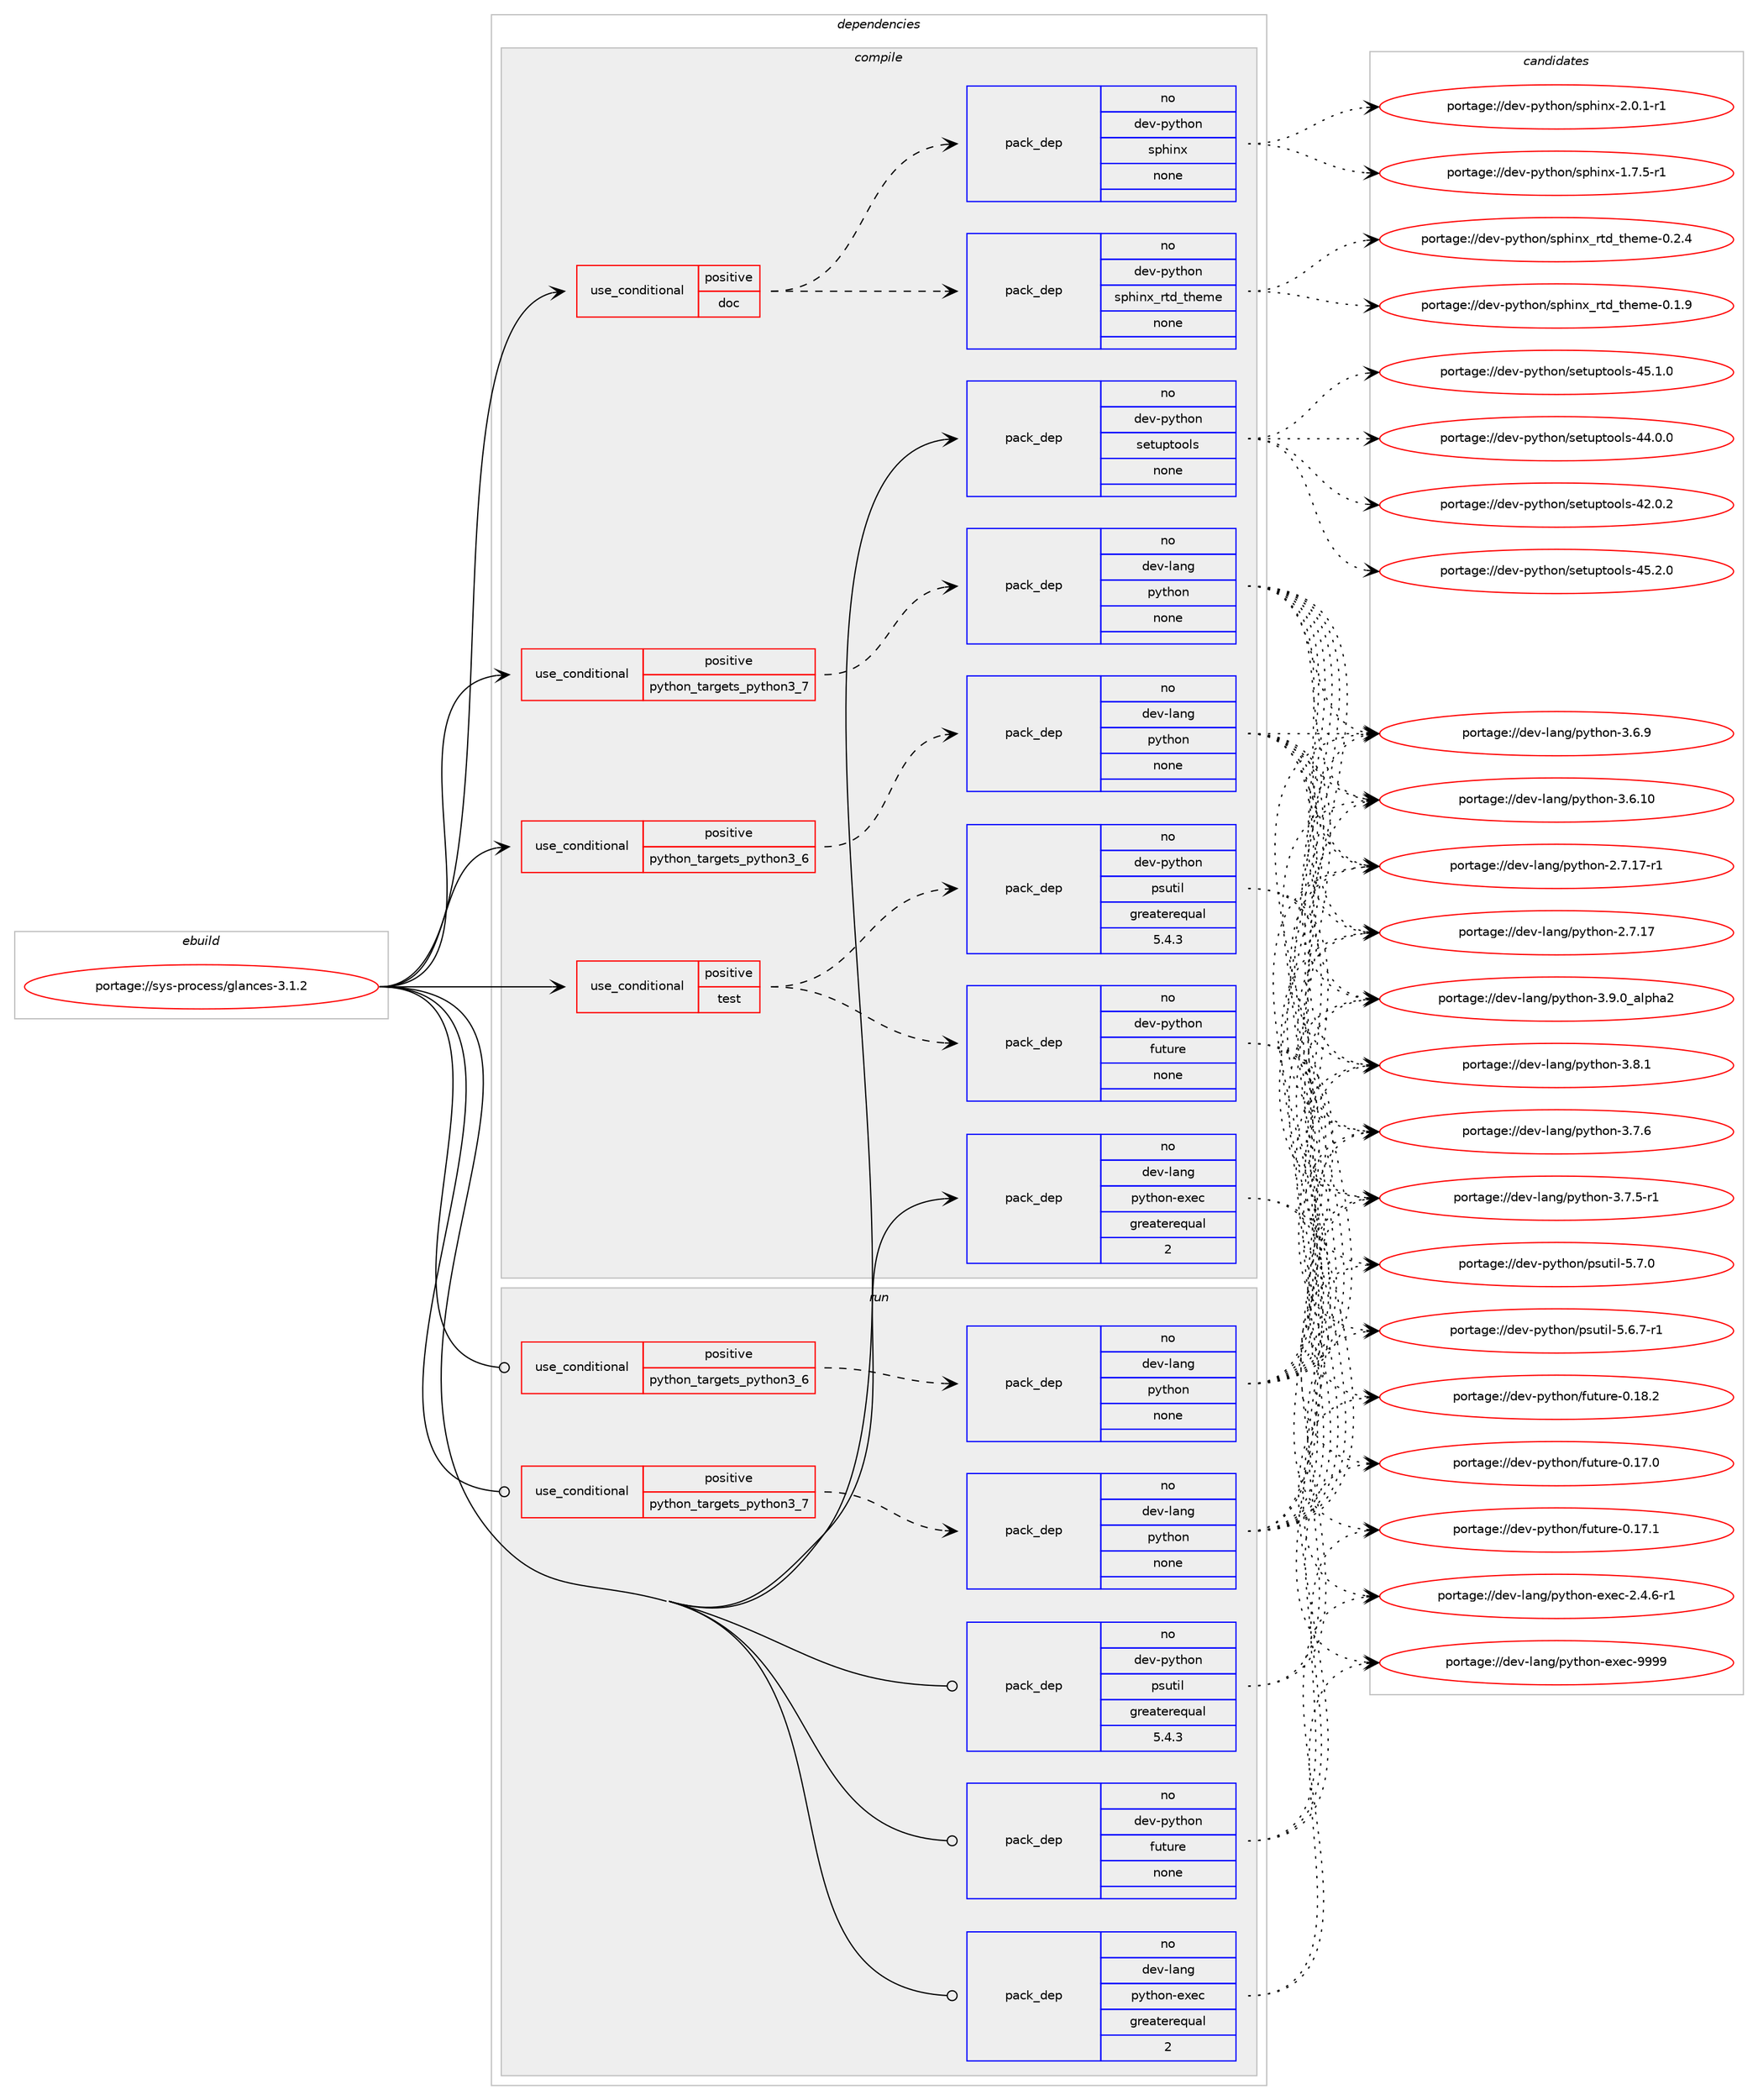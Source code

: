digraph prolog {

# *************
# Graph options
# *************

newrank=true;
concentrate=true;
compound=true;
graph [rankdir=LR,fontname=Helvetica,fontsize=10,ranksep=1.5];#, ranksep=2.5, nodesep=0.2];
edge  [arrowhead=vee];
node  [fontname=Helvetica,fontsize=10];

# **********
# The ebuild
# **********

subgraph cluster_leftcol {
color=gray;
rank=same;
label=<<i>ebuild</i>>;
id [label="portage://sys-process/glances-3.1.2", color=red, width=4, href="../sys-process/glances-3.1.2.svg"];
}

# ****************
# The dependencies
# ****************

subgraph cluster_midcol {
color=gray;
label=<<i>dependencies</i>>;
subgraph cluster_compile {
fillcolor="#eeeeee";
style=filled;
label=<<i>compile</i>>;
subgraph cond6785 {
dependency37819 [label=<<TABLE BORDER="0" CELLBORDER="1" CELLSPACING="0" CELLPADDING="4"><TR><TD ROWSPAN="3" CELLPADDING="10">use_conditional</TD></TR><TR><TD>positive</TD></TR><TR><TD>doc</TD></TR></TABLE>>, shape=none, color=red];
subgraph pack30151 {
dependency37820 [label=<<TABLE BORDER="0" CELLBORDER="1" CELLSPACING="0" CELLPADDING="4" WIDTH="220"><TR><TD ROWSPAN="6" CELLPADDING="30">pack_dep</TD></TR><TR><TD WIDTH="110">no</TD></TR><TR><TD>dev-python</TD></TR><TR><TD>sphinx</TD></TR><TR><TD>none</TD></TR><TR><TD></TD></TR></TABLE>>, shape=none, color=blue];
}
dependency37819:e -> dependency37820:w [weight=20,style="dashed",arrowhead="vee"];
subgraph pack30152 {
dependency37821 [label=<<TABLE BORDER="0" CELLBORDER="1" CELLSPACING="0" CELLPADDING="4" WIDTH="220"><TR><TD ROWSPAN="6" CELLPADDING="30">pack_dep</TD></TR><TR><TD WIDTH="110">no</TD></TR><TR><TD>dev-python</TD></TR><TR><TD>sphinx_rtd_theme</TD></TR><TR><TD>none</TD></TR><TR><TD></TD></TR></TABLE>>, shape=none, color=blue];
}
dependency37819:e -> dependency37821:w [weight=20,style="dashed",arrowhead="vee"];
}
id:e -> dependency37819:w [weight=20,style="solid",arrowhead="vee"];
subgraph cond6786 {
dependency37822 [label=<<TABLE BORDER="0" CELLBORDER="1" CELLSPACING="0" CELLPADDING="4"><TR><TD ROWSPAN="3" CELLPADDING="10">use_conditional</TD></TR><TR><TD>positive</TD></TR><TR><TD>python_targets_python3_6</TD></TR></TABLE>>, shape=none, color=red];
subgraph pack30153 {
dependency37823 [label=<<TABLE BORDER="0" CELLBORDER="1" CELLSPACING="0" CELLPADDING="4" WIDTH="220"><TR><TD ROWSPAN="6" CELLPADDING="30">pack_dep</TD></TR><TR><TD WIDTH="110">no</TD></TR><TR><TD>dev-lang</TD></TR><TR><TD>python</TD></TR><TR><TD>none</TD></TR><TR><TD></TD></TR></TABLE>>, shape=none, color=blue];
}
dependency37822:e -> dependency37823:w [weight=20,style="dashed",arrowhead="vee"];
}
id:e -> dependency37822:w [weight=20,style="solid",arrowhead="vee"];
subgraph cond6787 {
dependency37824 [label=<<TABLE BORDER="0" CELLBORDER="1" CELLSPACING="0" CELLPADDING="4"><TR><TD ROWSPAN="3" CELLPADDING="10">use_conditional</TD></TR><TR><TD>positive</TD></TR><TR><TD>python_targets_python3_7</TD></TR></TABLE>>, shape=none, color=red];
subgraph pack30154 {
dependency37825 [label=<<TABLE BORDER="0" CELLBORDER="1" CELLSPACING="0" CELLPADDING="4" WIDTH="220"><TR><TD ROWSPAN="6" CELLPADDING="30">pack_dep</TD></TR><TR><TD WIDTH="110">no</TD></TR><TR><TD>dev-lang</TD></TR><TR><TD>python</TD></TR><TR><TD>none</TD></TR><TR><TD></TD></TR></TABLE>>, shape=none, color=blue];
}
dependency37824:e -> dependency37825:w [weight=20,style="dashed",arrowhead="vee"];
}
id:e -> dependency37824:w [weight=20,style="solid",arrowhead="vee"];
subgraph cond6788 {
dependency37826 [label=<<TABLE BORDER="0" CELLBORDER="1" CELLSPACING="0" CELLPADDING="4"><TR><TD ROWSPAN="3" CELLPADDING="10">use_conditional</TD></TR><TR><TD>positive</TD></TR><TR><TD>test</TD></TR></TABLE>>, shape=none, color=red];
subgraph pack30155 {
dependency37827 [label=<<TABLE BORDER="0" CELLBORDER="1" CELLSPACING="0" CELLPADDING="4" WIDTH="220"><TR><TD ROWSPAN="6" CELLPADDING="30">pack_dep</TD></TR><TR><TD WIDTH="110">no</TD></TR><TR><TD>dev-python</TD></TR><TR><TD>future</TD></TR><TR><TD>none</TD></TR><TR><TD></TD></TR></TABLE>>, shape=none, color=blue];
}
dependency37826:e -> dependency37827:w [weight=20,style="dashed",arrowhead="vee"];
subgraph pack30156 {
dependency37828 [label=<<TABLE BORDER="0" CELLBORDER="1" CELLSPACING="0" CELLPADDING="4" WIDTH="220"><TR><TD ROWSPAN="6" CELLPADDING="30">pack_dep</TD></TR><TR><TD WIDTH="110">no</TD></TR><TR><TD>dev-python</TD></TR><TR><TD>psutil</TD></TR><TR><TD>greaterequal</TD></TR><TR><TD>5.4.3</TD></TR></TABLE>>, shape=none, color=blue];
}
dependency37826:e -> dependency37828:w [weight=20,style="dashed",arrowhead="vee"];
}
id:e -> dependency37826:w [weight=20,style="solid",arrowhead="vee"];
subgraph pack30157 {
dependency37829 [label=<<TABLE BORDER="0" CELLBORDER="1" CELLSPACING="0" CELLPADDING="4" WIDTH="220"><TR><TD ROWSPAN="6" CELLPADDING="30">pack_dep</TD></TR><TR><TD WIDTH="110">no</TD></TR><TR><TD>dev-lang</TD></TR><TR><TD>python-exec</TD></TR><TR><TD>greaterequal</TD></TR><TR><TD>2</TD></TR></TABLE>>, shape=none, color=blue];
}
id:e -> dependency37829:w [weight=20,style="solid",arrowhead="vee"];
subgraph pack30158 {
dependency37830 [label=<<TABLE BORDER="0" CELLBORDER="1" CELLSPACING="0" CELLPADDING="4" WIDTH="220"><TR><TD ROWSPAN="6" CELLPADDING="30">pack_dep</TD></TR><TR><TD WIDTH="110">no</TD></TR><TR><TD>dev-python</TD></TR><TR><TD>setuptools</TD></TR><TR><TD>none</TD></TR><TR><TD></TD></TR></TABLE>>, shape=none, color=blue];
}
id:e -> dependency37830:w [weight=20,style="solid",arrowhead="vee"];
}
subgraph cluster_compileandrun {
fillcolor="#eeeeee";
style=filled;
label=<<i>compile and run</i>>;
}
subgraph cluster_run {
fillcolor="#eeeeee";
style=filled;
label=<<i>run</i>>;
subgraph cond6789 {
dependency37831 [label=<<TABLE BORDER="0" CELLBORDER="1" CELLSPACING="0" CELLPADDING="4"><TR><TD ROWSPAN="3" CELLPADDING="10">use_conditional</TD></TR><TR><TD>positive</TD></TR><TR><TD>python_targets_python3_6</TD></TR></TABLE>>, shape=none, color=red];
subgraph pack30159 {
dependency37832 [label=<<TABLE BORDER="0" CELLBORDER="1" CELLSPACING="0" CELLPADDING="4" WIDTH="220"><TR><TD ROWSPAN="6" CELLPADDING="30">pack_dep</TD></TR><TR><TD WIDTH="110">no</TD></TR><TR><TD>dev-lang</TD></TR><TR><TD>python</TD></TR><TR><TD>none</TD></TR><TR><TD></TD></TR></TABLE>>, shape=none, color=blue];
}
dependency37831:e -> dependency37832:w [weight=20,style="dashed",arrowhead="vee"];
}
id:e -> dependency37831:w [weight=20,style="solid",arrowhead="odot"];
subgraph cond6790 {
dependency37833 [label=<<TABLE BORDER="0" CELLBORDER="1" CELLSPACING="0" CELLPADDING="4"><TR><TD ROWSPAN="3" CELLPADDING="10">use_conditional</TD></TR><TR><TD>positive</TD></TR><TR><TD>python_targets_python3_7</TD></TR></TABLE>>, shape=none, color=red];
subgraph pack30160 {
dependency37834 [label=<<TABLE BORDER="0" CELLBORDER="1" CELLSPACING="0" CELLPADDING="4" WIDTH="220"><TR><TD ROWSPAN="6" CELLPADDING="30">pack_dep</TD></TR><TR><TD WIDTH="110">no</TD></TR><TR><TD>dev-lang</TD></TR><TR><TD>python</TD></TR><TR><TD>none</TD></TR><TR><TD></TD></TR></TABLE>>, shape=none, color=blue];
}
dependency37833:e -> dependency37834:w [weight=20,style="dashed",arrowhead="vee"];
}
id:e -> dependency37833:w [weight=20,style="solid",arrowhead="odot"];
subgraph pack30161 {
dependency37835 [label=<<TABLE BORDER="0" CELLBORDER="1" CELLSPACING="0" CELLPADDING="4" WIDTH="220"><TR><TD ROWSPAN="6" CELLPADDING="30">pack_dep</TD></TR><TR><TD WIDTH="110">no</TD></TR><TR><TD>dev-lang</TD></TR><TR><TD>python-exec</TD></TR><TR><TD>greaterequal</TD></TR><TR><TD>2</TD></TR></TABLE>>, shape=none, color=blue];
}
id:e -> dependency37835:w [weight=20,style="solid",arrowhead="odot"];
subgraph pack30162 {
dependency37836 [label=<<TABLE BORDER="0" CELLBORDER="1" CELLSPACING="0" CELLPADDING="4" WIDTH="220"><TR><TD ROWSPAN="6" CELLPADDING="30">pack_dep</TD></TR><TR><TD WIDTH="110">no</TD></TR><TR><TD>dev-python</TD></TR><TR><TD>future</TD></TR><TR><TD>none</TD></TR><TR><TD></TD></TR></TABLE>>, shape=none, color=blue];
}
id:e -> dependency37836:w [weight=20,style="solid",arrowhead="odot"];
subgraph pack30163 {
dependency37837 [label=<<TABLE BORDER="0" CELLBORDER="1" CELLSPACING="0" CELLPADDING="4" WIDTH="220"><TR><TD ROWSPAN="6" CELLPADDING="30">pack_dep</TD></TR><TR><TD WIDTH="110">no</TD></TR><TR><TD>dev-python</TD></TR><TR><TD>psutil</TD></TR><TR><TD>greaterequal</TD></TR><TR><TD>5.4.3</TD></TR></TABLE>>, shape=none, color=blue];
}
id:e -> dependency37837:w [weight=20,style="solid",arrowhead="odot"];
}
}

# **************
# The candidates
# **************

subgraph cluster_choices {
rank=same;
color=gray;
label=<<i>candidates</i>>;

subgraph choice30151 {
color=black;
nodesep=1;
choice10010111845112121116104111110471151121041051101204550464846494511449 [label="portage://dev-python/sphinx-2.0.1-r1", color=red, width=4,href="../dev-python/sphinx-2.0.1-r1.svg"];
choice10010111845112121116104111110471151121041051101204549465546534511449 [label="portage://dev-python/sphinx-1.7.5-r1", color=red, width=4,href="../dev-python/sphinx-1.7.5-r1.svg"];
dependency37820:e -> choice10010111845112121116104111110471151121041051101204550464846494511449:w [style=dotted,weight="100"];
dependency37820:e -> choice10010111845112121116104111110471151121041051101204549465546534511449:w [style=dotted,weight="100"];
}
subgraph choice30152 {
color=black;
nodesep=1;
choice10010111845112121116104111110471151121041051101209511411610095116104101109101454846504652 [label="portage://dev-python/sphinx_rtd_theme-0.2.4", color=red, width=4,href="../dev-python/sphinx_rtd_theme-0.2.4.svg"];
choice10010111845112121116104111110471151121041051101209511411610095116104101109101454846494657 [label="portage://dev-python/sphinx_rtd_theme-0.1.9", color=red, width=4,href="../dev-python/sphinx_rtd_theme-0.1.9.svg"];
dependency37821:e -> choice10010111845112121116104111110471151121041051101209511411610095116104101109101454846504652:w [style=dotted,weight="100"];
dependency37821:e -> choice10010111845112121116104111110471151121041051101209511411610095116104101109101454846494657:w [style=dotted,weight="100"];
}
subgraph choice30153 {
color=black;
nodesep=1;
choice10010111845108971101034711212111610411111045514657464895971081121049750 [label="portage://dev-lang/python-3.9.0_alpha2", color=red, width=4,href="../dev-lang/python-3.9.0_alpha2.svg"];
choice100101118451089711010347112121116104111110455146564649 [label="portage://dev-lang/python-3.8.1", color=red, width=4,href="../dev-lang/python-3.8.1.svg"];
choice100101118451089711010347112121116104111110455146554654 [label="portage://dev-lang/python-3.7.6", color=red, width=4,href="../dev-lang/python-3.7.6.svg"];
choice1001011184510897110103471121211161041111104551465546534511449 [label="portage://dev-lang/python-3.7.5-r1", color=red, width=4,href="../dev-lang/python-3.7.5-r1.svg"];
choice100101118451089711010347112121116104111110455146544657 [label="portage://dev-lang/python-3.6.9", color=red, width=4,href="../dev-lang/python-3.6.9.svg"];
choice10010111845108971101034711212111610411111045514654464948 [label="portage://dev-lang/python-3.6.10", color=red, width=4,href="../dev-lang/python-3.6.10.svg"];
choice100101118451089711010347112121116104111110455046554649554511449 [label="portage://dev-lang/python-2.7.17-r1", color=red, width=4,href="../dev-lang/python-2.7.17-r1.svg"];
choice10010111845108971101034711212111610411111045504655464955 [label="portage://dev-lang/python-2.7.17", color=red, width=4,href="../dev-lang/python-2.7.17.svg"];
dependency37823:e -> choice10010111845108971101034711212111610411111045514657464895971081121049750:w [style=dotted,weight="100"];
dependency37823:e -> choice100101118451089711010347112121116104111110455146564649:w [style=dotted,weight="100"];
dependency37823:e -> choice100101118451089711010347112121116104111110455146554654:w [style=dotted,weight="100"];
dependency37823:e -> choice1001011184510897110103471121211161041111104551465546534511449:w [style=dotted,weight="100"];
dependency37823:e -> choice100101118451089711010347112121116104111110455146544657:w [style=dotted,weight="100"];
dependency37823:e -> choice10010111845108971101034711212111610411111045514654464948:w [style=dotted,weight="100"];
dependency37823:e -> choice100101118451089711010347112121116104111110455046554649554511449:w [style=dotted,weight="100"];
dependency37823:e -> choice10010111845108971101034711212111610411111045504655464955:w [style=dotted,weight="100"];
}
subgraph choice30154 {
color=black;
nodesep=1;
choice10010111845108971101034711212111610411111045514657464895971081121049750 [label="portage://dev-lang/python-3.9.0_alpha2", color=red, width=4,href="../dev-lang/python-3.9.0_alpha2.svg"];
choice100101118451089711010347112121116104111110455146564649 [label="portage://dev-lang/python-3.8.1", color=red, width=4,href="../dev-lang/python-3.8.1.svg"];
choice100101118451089711010347112121116104111110455146554654 [label="portage://dev-lang/python-3.7.6", color=red, width=4,href="../dev-lang/python-3.7.6.svg"];
choice1001011184510897110103471121211161041111104551465546534511449 [label="portage://dev-lang/python-3.7.5-r1", color=red, width=4,href="../dev-lang/python-3.7.5-r1.svg"];
choice100101118451089711010347112121116104111110455146544657 [label="portage://dev-lang/python-3.6.9", color=red, width=4,href="../dev-lang/python-3.6.9.svg"];
choice10010111845108971101034711212111610411111045514654464948 [label="portage://dev-lang/python-3.6.10", color=red, width=4,href="../dev-lang/python-3.6.10.svg"];
choice100101118451089711010347112121116104111110455046554649554511449 [label="portage://dev-lang/python-2.7.17-r1", color=red, width=4,href="../dev-lang/python-2.7.17-r1.svg"];
choice10010111845108971101034711212111610411111045504655464955 [label="portage://dev-lang/python-2.7.17", color=red, width=4,href="../dev-lang/python-2.7.17.svg"];
dependency37825:e -> choice10010111845108971101034711212111610411111045514657464895971081121049750:w [style=dotted,weight="100"];
dependency37825:e -> choice100101118451089711010347112121116104111110455146564649:w [style=dotted,weight="100"];
dependency37825:e -> choice100101118451089711010347112121116104111110455146554654:w [style=dotted,weight="100"];
dependency37825:e -> choice1001011184510897110103471121211161041111104551465546534511449:w [style=dotted,weight="100"];
dependency37825:e -> choice100101118451089711010347112121116104111110455146544657:w [style=dotted,weight="100"];
dependency37825:e -> choice10010111845108971101034711212111610411111045514654464948:w [style=dotted,weight="100"];
dependency37825:e -> choice100101118451089711010347112121116104111110455046554649554511449:w [style=dotted,weight="100"];
dependency37825:e -> choice10010111845108971101034711212111610411111045504655464955:w [style=dotted,weight="100"];
}
subgraph choice30155 {
color=black;
nodesep=1;
choice100101118451121211161041111104710211711611711410145484649564650 [label="portage://dev-python/future-0.18.2", color=red, width=4,href="../dev-python/future-0.18.2.svg"];
choice100101118451121211161041111104710211711611711410145484649554649 [label="portage://dev-python/future-0.17.1", color=red, width=4,href="../dev-python/future-0.17.1.svg"];
choice100101118451121211161041111104710211711611711410145484649554648 [label="portage://dev-python/future-0.17.0", color=red, width=4,href="../dev-python/future-0.17.0.svg"];
dependency37827:e -> choice100101118451121211161041111104710211711611711410145484649564650:w [style=dotted,weight="100"];
dependency37827:e -> choice100101118451121211161041111104710211711611711410145484649554649:w [style=dotted,weight="100"];
dependency37827:e -> choice100101118451121211161041111104710211711611711410145484649554648:w [style=dotted,weight="100"];
}
subgraph choice30156 {
color=black;
nodesep=1;
choice1001011184511212111610411111047112115117116105108455346554648 [label="portage://dev-python/psutil-5.7.0", color=red, width=4,href="../dev-python/psutil-5.7.0.svg"];
choice10010111845112121116104111110471121151171161051084553465446554511449 [label="portage://dev-python/psutil-5.6.7-r1", color=red, width=4,href="../dev-python/psutil-5.6.7-r1.svg"];
dependency37828:e -> choice1001011184511212111610411111047112115117116105108455346554648:w [style=dotted,weight="100"];
dependency37828:e -> choice10010111845112121116104111110471121151171161051084553465446554511449:w [style=dotted,weight="100"];
}
subgraph choice30157 {
color=black;
nodesep=1;
choice10010111845108971101034711212111610411111045101120101994557575757 [label="portage://dev-lang/python-exec-9999", color=red, width=4,href="../dev-lang/python-exec-9999.svg"];
choice10010111845108971101034711212111610411111045101120101994550465246544511449 [label="portage://dev-lang/python-exec-2.4.6-r1", color=red, width=4,href="../dev-lang/python-exec-2.4.6-r1.svg"];
dependency37829:e -> choice10010111845108971101034711212111610411111045101120101994557575757:w [style=dotted,weight="100"];
dependency37829:e -> choice10010111845108971101034711212111610411111045101120101994550465246544511449:w [style=dotted,weight="100"];
}
subgraph choice30158 {
color=black;
nodesep=1;
choice100101118451121211161041111104711510111611711211611111110811545525346504648 [label="portage://dev-python/setuptools-45.2.0", color=red, width=4,href="../dev-python/setuptools-45.2.0.svg"];
choice100101118451121211161041111104711510111611711211611111110811545525346494648 [label="portage://dev-python/setuptools-45.1.0", color=red, width=4,href="../dev-python/setuptools-45.1.0.svg"];
choice100101118451121211161041111104711510111611711211611111110811545525246484648 [label="portage://dev-python/setuptools-44.0.0", color=red, width=4,href="../dev-python/setuptools-44.0.0.svg"];
choice100101118451121211161041111104711510111611711211611111110811545525046484650 [label="portage://dev-python/setuptools-42.0.2", color=red, width=4,href="../dev-python/setuptools-42.0.2.svg"];
dependency37830:e -> choice100101118451121211161041111104711510111611711211611111110811545525346504648:w [style=dotted,weight="100"];
dependency37830:e -> choice100101118451121211161041111104711510111611711211611111110811545525346494648:w [style=dotted,weight="100"];
dependency37830:e -> choice100101118451121211161041111104711510111611711211611111110811545525246484648:w [style=dotted,weight="100"];
dependency37830:e -> choice100101118451121211161041111104711510111611711211611111110811545525046484650:w [style=dotted,weight="100"];
}
subgraph choice30159 {
color=black;
nodesep=1;
choice10010111845108971101034711212111610411111045514657464895971081121049750 [label="portage://dev-lang/python-3.9.0_alpha2", color=red, width=4,href="../dev-lang/python-3.9.0_alpha2.svg"];
choice100101118451089711010347112121116104111110455146564649 [label="portage://dev-lang/python-3.8.1", color=red, width=4,href="../dev-lang/python-3.8.1.svg"];
choice100101118451089711010347112121116104111110455146554654 [label="portage://dev-lang/python-3.7.6", color=red, width=4,href="../dev-lang/python-3.7.6.svg"];
choice1001011184510897110103471121211161041111104551465546534511449 [label="portage://dev-lang/python-3.7.5-r1", color=red, width=4,href="../dev-lang/python-3.7.5-r1.svg"];
choice100101118451089711010347112121116104111110455146544657 [label="portage://dev-lang/python-3.6.9", color=red, width=4,href="../dev-lang/python-3.6.9.svg"];
choice10010111845108971101034711212111610411111045514654464948 [label="portage://dev-lang/python-3.6.10", color=red, width=4,href="../dev-lang/python-3.6.10.svg"];
choice100101118451089711010347112121116104111110455046554649554511449 [label="portage://dev-lang/python-2.7.17-r1", color=red, width=4,href="../dev-lang/python-2.7.17-r1.svg"];
choice10010111845108971101034711212111610411111045504655464955 [label="portage://dev-lang/python-2.7.17", color=red, width=4,href="../dev-lang/python-2.7.17.svg"];
dependency37832:e -> choice10010111845108971101034711212111610411111045514657464895971081121049750:w [style=dotted,weight="100"];
dependency37832:e -> choice100101118451089711010347112121116104111110455146564649:w [style=dotted,weight="100"];
dependency37832:e -> choice100101118451089711010347112121116104111110455146554654:w [style=dotted,weight="100"];
dependency37832:e -> choice1001011184510897110103471121211161041111104551465546534511449:w [style=dotted,weight="100"];
dependency37832:e -> choice100101118451089711010347112121116104111110455146544657:w [style=dotted,weight="100"];
dependency37832:e -> choice10010111845108971101034711212111610411111045514654464948:w [style=dotted,weight="100"];
dependency37832:e -> choice100101118451089711010347112121116104111110455046554649554511449:w [style=dotted,weight="100"];
dependency37832:e -> choice10010111845108971101034711212111610411111045504655464955:w [style=dotted,weight="100"];
}
subgraph choice30160 {
color=black;
nodesep=1;
choice10010111845108971101034711212111610411111045514657464895971081121049750 [label="portage://dev-lang/python-3.9.0_alpha2", color=red, width=4,href="../dev-lang/python-3.9.0_alpha2.svg"];
choice100101118451089711010347112121116104111110455146564649 [label="portage://dev-lang/python-3.8.1", color=red, width=4,href="../dev-lang/python-3.8.1.svg"];
choice100101118451089711010347112121116104111110455146554654 [label="portage://dev-lang/python-3.7.6", color=red, width=4,href="../dev-lang/python-3.7.6.svg"];
choice1001011184510897110103471121211161041111104551465546534511449 [label="portage://dev-lang/python-3.7.5-r1", color=red, width=4,href="../dev-lang/python-3.7.5-r1.svg"];
choice100101118451089711010347112121116104111110455146544657 [label="portage://dev-lang/python-3.6.9", color=red, width=4,href="../dev-lang/python-3.6.9.svg"];
choice10010111845108971101034711212111610411111045514654464948 [label="portage://dev-lang/python-3.6.10", color=red, width=4,href="../dev-lang/python-3.6.10.svg"];
choice100101118451089711010347112121116104111110455046554649554511449 [label="portage://dev-lang/python-2.7.17-r1", color=red, width=4,href="../dev-lang/python-2.7.17-r1.svg"];
choice10010111845108971101034711212111610411111045504655464955 [label="portage://dev-lang/python-2.7.17", color=red, width=4,href="../dev-lang/python-2.7.17.svg"];
dependency37834:e -> choice10010111845108971101034711212111610411111045514657464895971081121049750:w [style=dotted,weight="100"];
dependency37834:e -> choice100101118451089711010347112121116104111110455146564649:w [style=dotted,weight="100"];
dependency37834:e -> choice100101118451089711010347112121116104111110455146554654:w [style=dotted,weight="100"];
dependency37834:e -> choice1001011184510897110103471121211161041111104551465546534511449:w [style=dotted,weight="100"];
dependency37834:e -> choice100101118451089711010347112121116104111110455146544657:w [style=dotted,weight="100"];
dependency37834:e -> choice10010111845108971101034711212111610411111045514654464948:w [style=dotted,weight="100"];
dependency37834:e -> choice100101118451089711010347112121116104111110455046554649554511449:w [style=dotted,weight="100"];
dependency37834:e -> choice10010111845108971101034711212111610411111045504655464955:w [style=dotted,weight="100"];
}
subgraph choice30161 {
color=black;
nodesep=1;
choice10010111845108971101034711212111610411111045101120101994557575757 [label="portage://dev-lang/python-exec-9999", color=red, width=4,href="../dev-lang/python-exec-9999.svg"];
choice10010111845108971101034711212111610411111045101120101994550465246544511449 [label="portage://dev-lang/python-exec-2.4.6-r1", color=red, width=4,href="../dev-lang/python-exec-2.4.6-r1.svg"];
dependency37835:e -> choice10010111845108971101034711212111610411111045101120101994557575757:w [style=dotted,weight="100"];
dependency37835:e -> choice10010111845108971101034711212111610411111045101120101994550465246544511449:w [style=dotted,weight="100"];
}
subgraph choice30162 {
color=black;
nodesep=1;
choice100101118451121211161041111104710211711611711410145484649564650 [label="portage://dev-python/future-0.18.2", color=red, width=4,href="../dev-python/future-0.18.2.svg"];
choice100101118451121211161041111104710211711611711410145484649554649 [label="portage://dev-python/future-0.17.1", color=red, width=4,href="../dev-python/future-0.17.1.svg"];
choice100101118451121211161041111104710211711611711410145484649554648 [label="portage://dev-python/future-0.17.0", color=red, width=4,href="../dev-python/future-0.17.0.svg"];
dependency37836:e -> choice100101118451121211161041111104710211711611711410145484649564650:w [style=dotted,weight="100"];
dependency37836:e -> choice100101118451121211161041111104710211711611711410145484649554649:w [style=dotted,weight="100"];
dependency37836:e -> choice100101118451121211161041111104710211711611711410145484649554648:w [style=dotted,weight="100"];
}
subgraph choice30163 {
color=black;
nodesep=1;
choice1001011184511212111610411111047112115117116105108455346554648 [label="portage://dev-python/psutil-5.7.0", color=red, width=4,href="../dev-python/psutil-5.7.0.svg"];
choice10010111845112121116104111110471121151171161051084553465446554511449 [label="portage://dev-python/psutil-5.6.7-r1", color=red, width=4,href="../dev-python/psutil-5.6.7-r1.svg"];
dependency37837:e -> choice1001011184511212111610411111047112115117116105108455346554648:w [style=dotted,weight="100"];
dependency37837:e -> choice10010111845112121116104111110471121151171161051084553465446554511449:w [style=dotted,weight="100"];
}
}

}
